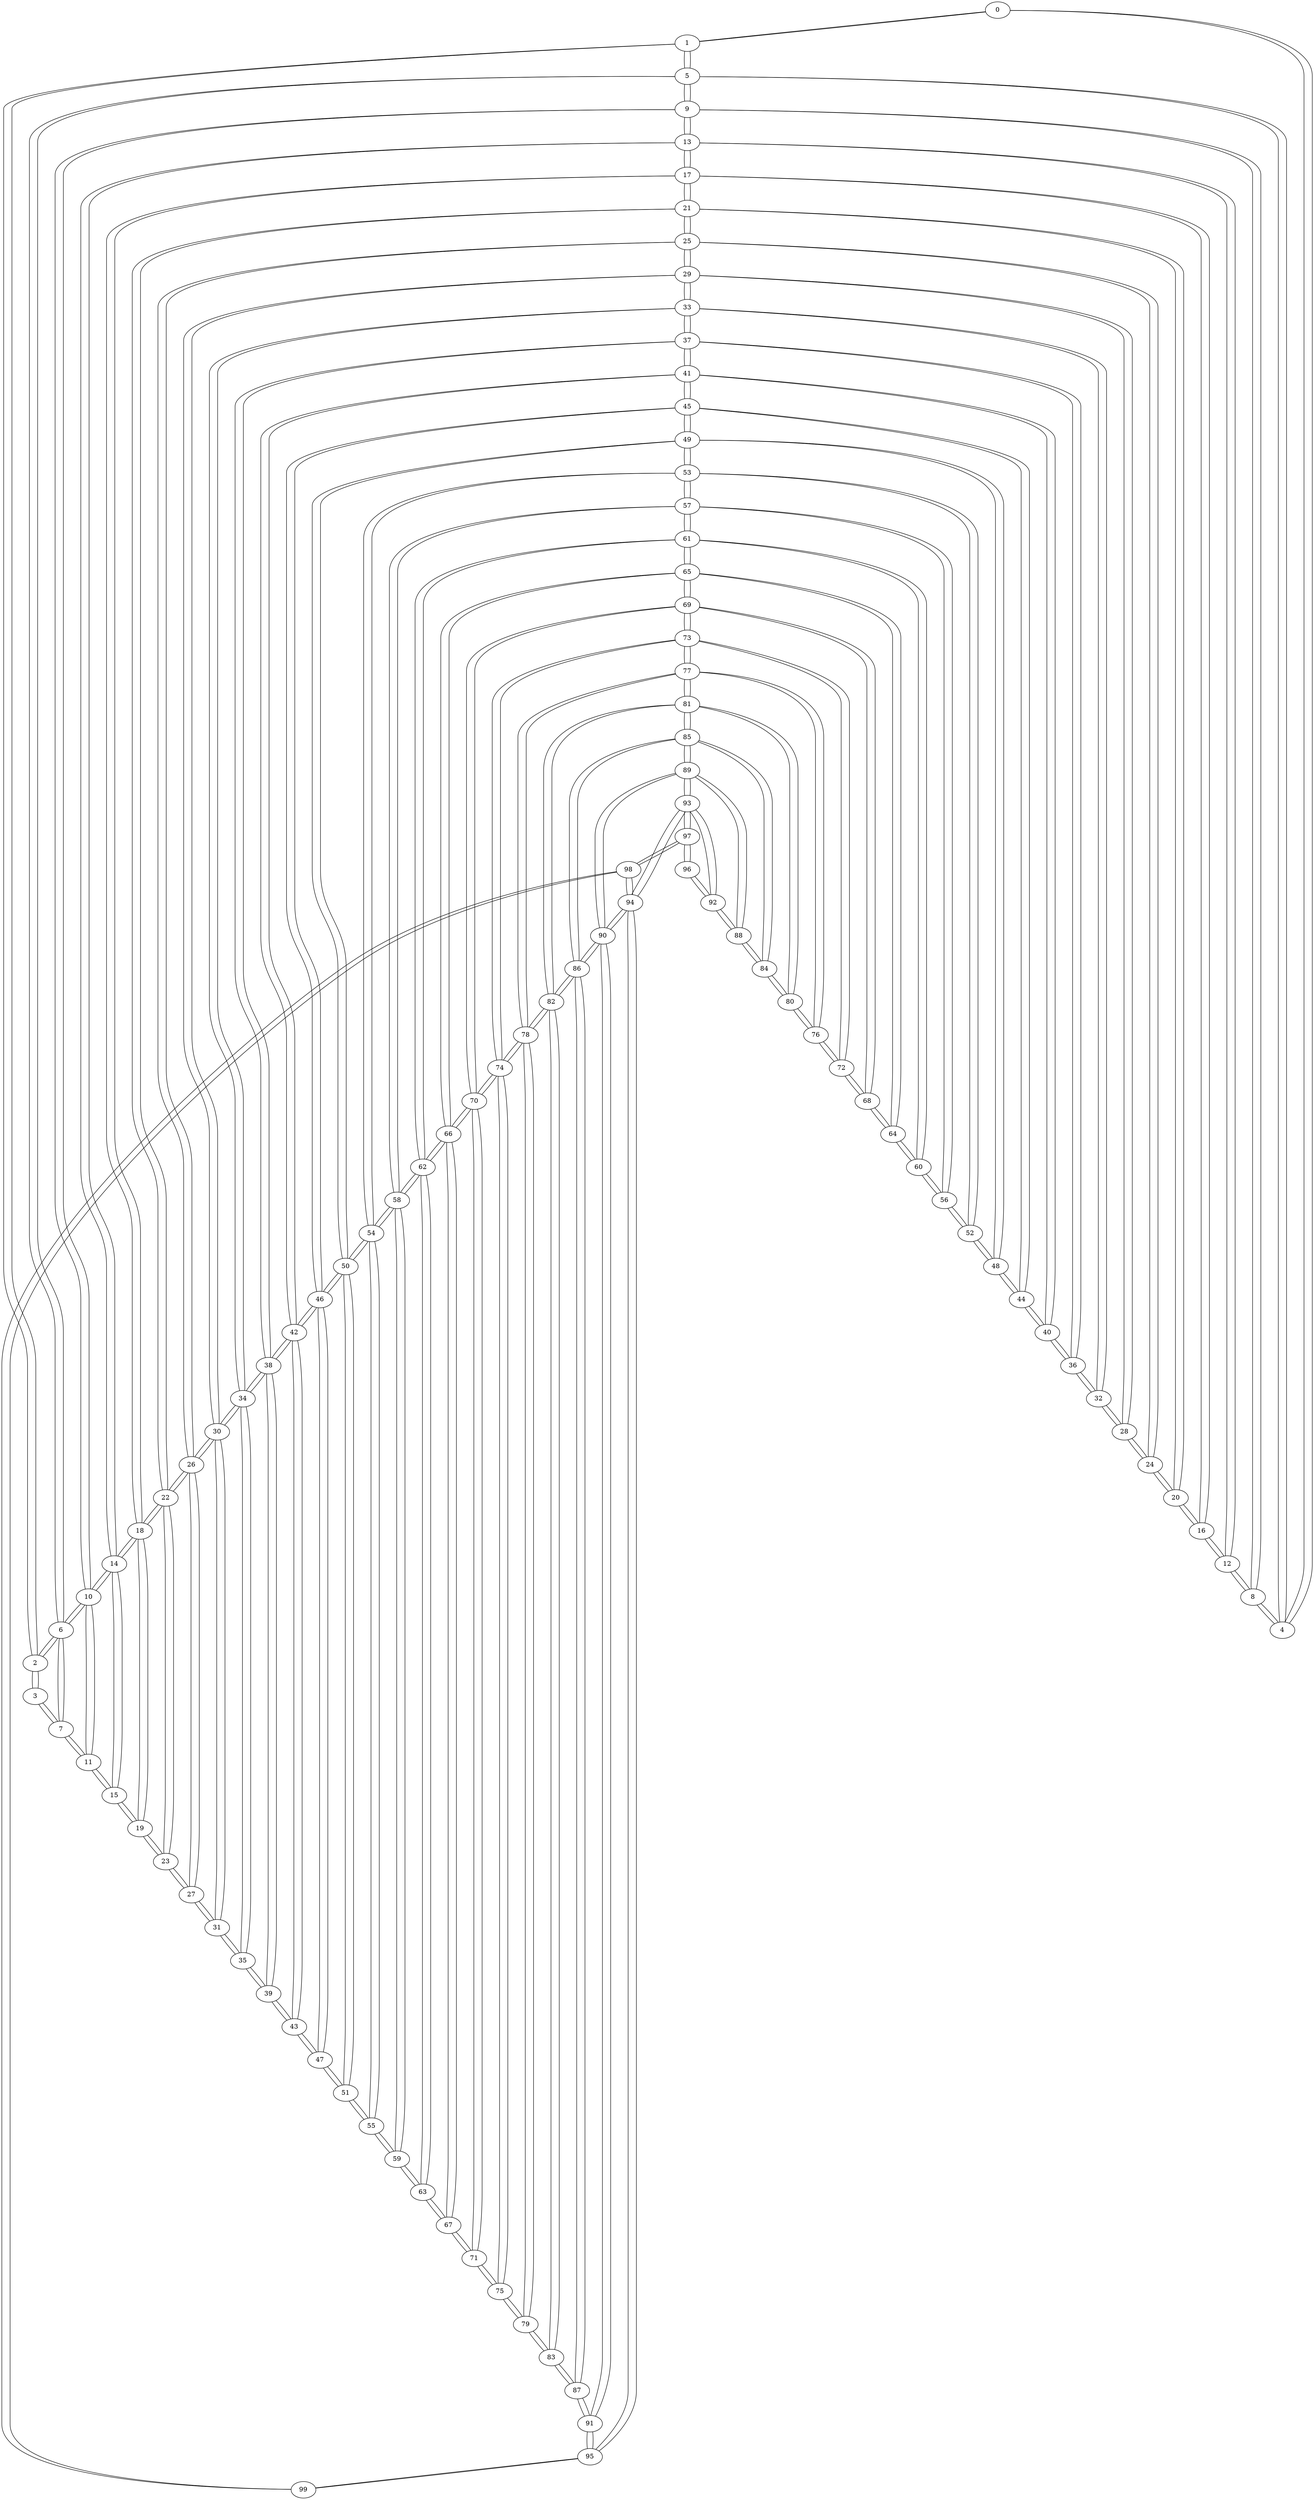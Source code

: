 graph {
0 -- 1
0 -- 4
1 -- 0
1 -- 2
1 -- 5
2 -- 1
2 -- 3
2 -- 6
3 -- 2
3 -- 7
4 -- 0
4 -- 5
4 -- 8
5 -- 4
5 -- 1
5 -- 6
5 -- 9
6 -- 5
6 -- 2
6 -- 7
6 -- 10
7 -- 6
7 -- 3
7 -- 11
8 -- 4
8 -- 9
8 -- 12
9 -- 8
9 -- 5
9 -- 10
9 -- 13
10 -- 9
10 -- 6
10 -- 11
10 -- 14
11 -- 10
11 -- 7
11 -- 15
12 -- 8
12 -- 13
12 -- 16
13 -- 12
13 -- 9
13 -- 14
13 -- 17
14 -- 13
14 -- 10
14 -- 15
14 -- 18
15 -- 14
15 -- 11
15 -- 19
16 -- 12
16 -- 17
16 -- 20
17 -- 16
17 -- 13
17 -- 18
17 -- 21
18 -- 17
18 -- 14
18 -- 19
18 -- 22
19 -- 18
19 -- 15
19 -- 23
20 -- 16
20 -- 21
20 -- 24
21 -- 20
21 -- 17
21 -- 22
21 -- 25
22 -- 21
22 -- 18
22 -- 23
22 -- 26
23 -- 22
23 -- 19
23 -- 27
24 -- 20
24 -- 25
24 -- 28
25 -- 24
25 -- 21
25 -- 26
25 -- 29
26 -- 25
26 -- 22
26 -- 27
26 -- 30
27 -- 26
27 -- 23
27 -- 31
28 -- 24
28 -- 29
28 -- 32
29 -- 28
29 -- 25
29 -- 30
29 -- 33
30 -- 29
30 -- 26
30 -- 31
30 -- 34
31 -- 30
31 -- 27
31 -- 35
32 -- 28
32 -- 33
32 -- 36
33 -- 32
33 -- 29
33 -- 34
33 -- 37
34 -- 33
34 -- 30
34 -- 35
34 -- 38
35 -- 34
35 -- 31
35 -- 39
36 -- 32
36 -- 37
36 -- 40
37 -- 36
37 -- 33
37 -- 38
37 -- 41
38 -- 37
38 -- 34
38 -- 39
38 -- 42
39 -- 38
39 -- 35
39 -- 43
40 -- 36
40 -- 41
40 -- 44
41 -- 40
41 -- 37
41 -- 42
41 -- 45
42 -- 41
42 -- 38
42 -- 43
42 -- 46
43 -- 42
43 -- 39
43 -- 47
44 -- 40
44 -- 45
44 -- 48
45 -- 44
45 -- 41
45 -- 46
45 -- 49
46 -- 45
46 -- 42
46 -- 47
46 -- 50
47 -- 46
47 -- 43
47 -- 51
48 -- 44
48 -- 49
48 -- 52
49 -- 48
49 -- 45
49 -- 50
49 -- 53
50 -- 49
50 -- 46
50 -- 51
50 -- 54
51 -- 50
51 -- 47
51 -- 55
52 -- 48
52 -- 53
52 -- 56
53 -- 52
53 -- 49
53 -- 54
53 -- 57
54 -- 53
54 -- 50
54 -- 55
54 -- 58
55 -- 54
55 -- 51
55 -- 59
56 -- 52
56 -- 57
56 -- 60
57 -- 56
57 -- 53
57 -- 58
57 -- 61
58 -- 57
58 -- 54
58 -- 59
58 -- 62
59 -- 58
59 -- 55
59 -- 63
60 -- 56
60 -- 61
60 -- 64
61 -- 60
61 -- 57
61 -- 62
61 -- 65
62 -- 61
62 -- 58
62 -- 63
62 -- 66
63 -- 62
63 -- 59
63 -- 67
64 -- 60
64 -- 65
64 -- 68
65 -- 64
65 -- 61
65 -- 66
65 -- 69
66 -- 65
66 -- 62
66 -- 67
66 -- 70
67 -- 66
67 -- 63
67 -- 71
68 -- 64
68 -- 69
68 -- 72
69 -- 68
69 -- 65
69 -- 70
69 -- 73
70 -- 69
70 -- 66
70 -- 71
70 -- 74
71 -- 70
71 -- 67
71 -- 75
72 -- 68
72 -- 73
72 -- 76
73 -- 72
73 -- 69
73 -- 74
73 -- 77
74 -- 73
74 -- 70
74 -- 75
74 -- 78
75 -- 74
75 -- 71
75 -- 79
76 -- 72
76 -- 77
76 -- 80
77 -- 76
77 -- 73
77 -- 78
77 -- 81
78 -- 77
78 -- 74
78 -- 79
78 -- 82
79 -- 78
79 -- 75
79 -- 83
80 -- 76
80 -- 81
80 -- 84
81 -- 80
81 -- 77
81 -- 82
81 -- 85
82 -- 81
82 -- 78
82 -- 83
82 -- 86
83 -- 82
83 -- 79
83 -- 87
84 -- 80
84 -- 85
84 -- 88
85 -- 84
85 -- 81
85 -- 86
85 -- 89
86 -- 85
86 -- 82
86 -- 87
86 -- 90
87 -- 86
87 -- 83
87 -- 91
88 -- 84
88 -- 89
88 -- 92
89 -- 88
89 -- 85
89 -- 90
89 -- 93
90 -- 89
90 -- 86
90 -- 91
90 -- 94
91 -- 90
91 -- 87
91 -- 95
92 -- 88
92 -- 93
92 -- 96
93 -- 92
93 -- 89
93 -- 94
93 -- 97
94 -- 93
94 -- 90
94 -- 95
94 -- 98
95 -- 94
95 -- 91
95 -- 99
96 -- 92
96 -- 97
97 -- 96
97 -- 93
97 -- 98
98 -- 97
98 -- 94
98 -- 99
99 -- 98
99 -- 95
}
